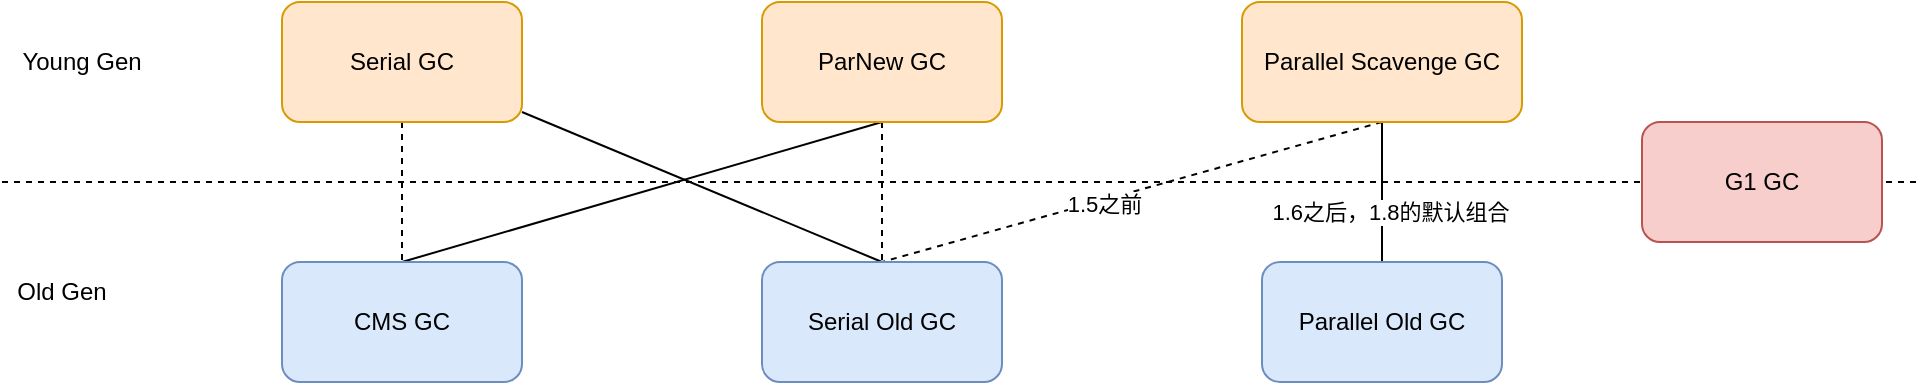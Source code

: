 <mxfile version="15.7.3" type="device"><diagram id="9kIvLpIYviYqyDvfIxqh" name="Page-1"><mxGraphModel dx="1106" dy="875" grid="1" gridSize="10" guides="1" tooltips="1" connect="1" arrows="1" fold="1" page="1" pageScale="1" pageWidth="850" pageHeight="1100" math="0" shadow="0"><root><mxCell id="0"/><mxCell id="1" parent="0"/><mxCell id="coRTNfkDY7lTdI-Pvgc--15" style="edgeStyle=none;rounded=0;orthogonalLoop=1;jettySize=auto;html=1;entryX=0.5;entryY=0;entryDx=0;entryDy=0;startArrow=none;startFill=0;endArrow=none;endFill=0;" edge="1" parent="1" source="coRTNfkDY7lTdI-Pvgc--1" target="coRTNfkDY7lTdI-Pvgc--8"><mxGeometry relative="1" as="geometry"/></mxCell><mxCell id="coRTNfkDY7lTdI-Pvgc--16" style="edgeStyle=none;rounded=0;orthogonalLoop=1;jettySize=auto;html=1;exitX=0.5;exitY=1;exitDx=0;exitDy=0;entryX=0.5;entryY=0;entryDx=0;entryDy=0;startArrow=none;startFill=0;endArrow=none;endFill=0;dashed=1;" edge="1" parent="1" source="coRTNfkDY7lTdI-Pvgc--1" target="coRTNfkDY7lTdI-Pvgc--7"><mxGeometry relative="1" as="geometry"/></mxCell><mxCell id="coRTNfkDY7lTdI-Pvgc--1" value="Serial GC" style="rounded=1;whiteSpace=wrap;html=1;fillColor=#ffe6cc;strokeColor=#d79b00;" vertex="1" parent="1"><mxGeometry x="150" y="230" width="120" height="60" as="geometry"/></mxCell><mxCell id="coRTNfkDY7lTdI-Pvgc--14" style="rounded=0;orthogonalLoop=1;jettySize=auto;html=1;exitX=0.5;exitY=1;exitDx=0;exitDy=0;entryX=0.5;entryY=0;entryDx=0;entryDy=0;startArrow=none;startFill=0;endArrow=none;endFill=0;" edge="1" parent="1" source="coRTNfkDY7lTdI-Pvgc--2" target="coRTNfkDY7lTdI-Pvgc--7"><mxGeometry relative="1" as="geometry"/></mxCell><mxCell id="coRTNfkDY7lTdI-Pvgc--17" style="edgeStyle=none;rounded=0;orthogonalLoop=1;jettySize=auto;html=1;exitX=0.5;exitY=1;exitDx=0;exitDy=0;entryX=0.5;entryY=0;entryDx=0;entryDy=0;dashed=1;startArrow=none;startFill=0;endArrow=none;endFill=0;" edge="1" parent="1" source="coRTNfkDY7lTdI-Pvgc--2" target="coRTNfkDY7lTdI-Pvgc--8"><mxGeometry relative="1" as="geometry"/></mxCell><mxCell id="coRTNfkDY7lTdI-Pvgc--2" value="ParNew GC" style="rounded=1;whiteSpace=wrap;html=1;fillColor=#ffe6cc;strokeColor=#d79b00;" vertex="1" parent="1"><mxGeometry x="390" y="230" width="120" height="60" as="geometry"/></mxCell><mxCell id="coRTNfkDY7lTdI-Pvgc--13" style="edgeStyle=orthogonalEdgeStyle;rounded=0;orthogonalLoop=1;jettySize=auto;html=1;endArrow=none;endFill=0;" edge="1" parent="1" source="coRTNfkDY7lTdI-Pvgc--3"><mxGeometry relative="1" as="geometry"><mxPoint x="700" y="360" as="targetPoint"/></mxGeometry></mxCell><mxCell id="coRTNfkDY7lTdI-Pvgc--20" value="1.6之后，1.8的默认组合" style="edgeLabel;html=1;align=center;verticalAlign=middle;resizable=0;points=[];" vertex="1" connectable="0" parent="coRTNfkDY7lTdI-Pvgc--13"><mxGeometry x="0.286" y="3" relative="1" as="geometry"><mxPoint as="offset"/></mxGeometry></mxCell><mxCell id="coRTNfkDY7lTdI-Pvgc--18" style="edgeStyle=none;rounded=0;orthogonalLoop=1;jettySize=auto;html=1;exitX=0.5;exitY=1;exitDx=0;exitDy=0;dashed=1;startArrow=none;startFill=0;endArrow=none;endFill=0;" edge="1" parent="1" source="coRTNfkDY7lTdI-Pvgc--3"><mxGeometry relative="1" as="geometry"><mxPoint x="450" y="360" as="targetPoint"/></mxGeometry></mxCell><mxCell id="coRTNfkDY7lTdI-Pvgc--19" value="1.5之前" style="edgeLabel;html=1;align=center;verticalAlign=middle;resizable=0;points=[];" vertex="1" connectable="0" parent="coRTNfkDY7lTdI-Pvgc--18"><mxGeometry x="0.116" y="2" relative="1" as="geometry"><mxPoint as="offset"/></mxGeometry></mxCell><mxCell id="coRTNfkDY7lTdI-Pvgc--3" value="Parallel Scavenge GC" style="rounded=1;whiteSpace=wrap;html=1;fillColor=#ffe6cc;strokeColor=#d79b00;" vertex="1" parent="1"><mxGeometry x="630" y="230" width="140" height="60" as="geometry"/></mxCell><mxCell id="coRTNfkDY7lTdI-Pvgc--4" value="Young Gen" style="text;html=1;strokeColor=none;fillColor=none;align=center;verticalAlign=middle;whiteSpace=wrap;rounded=0;" vertex="1" parent="1"><mxGeometry x="10" y="245" width="80" height="30" as="geometry"/></mxCell><mxCell id="coRTNfkDY7lTdI-Pvgc--5" value="" style="endArrow=none;dashed=1;html=1;rounded=0;" edge="1" parent="1"><mxGeometry width="50" height="50" relative="1" as="geometry"><mxPoint x="10" y="320" as="sourcePoint"/><mxPoint x="970" y="320" as="targetPoint"/></mxGeometry></mxCell><mxCell id="coRTNfkDY7lTdI-Pvgc--6" value="Old Gen" style="text;html=1;strokeColor=none;fillColor=none;align=center;verticalAlign=middle;whiteSpace=wrap;rounded=0;" vertex="1" parent="1"><mxGeometry x="10" y="360" width="60" height="30" as="geometry"/></mxCell><mxCell id="coRTNfkDY7lTdI-Pvgc--7" value="CMS GC" style="rounded=1;whiteSpace=wrap;html=1;fillColor=#dae8fc;strokeColor=#6c8ebf;" vertex="1" parent="1"><mxGeometry x="150" y="360" width="120" height="60" as="geometry"/></mxCell><mxCell id="coRTNfkDY7lTdI-Pvgc--8" value="Serial Old GC" style="rounded=1;whiteSpace=wrap;html=1;fillColor=#dae8fc;strokeColor=#6c8ebf;" vertex="1" parent="1"><mxGeometry x="390" y="360" width="120" height="60" as="geometry"/></mxCell><mxCell id="coRTNfkDY7lTdI-Pvgc--9" value="Parallel Old GC" style="rounded=1;whiteSpace=wrap;html=1;fillColor=#dae8fc;strokeColor=#6c8ebf;" vertex="1" parent="1"><mxGeometry x="640" y="360" width="120" height="60" as="geometry"/></mxCell><mxCell id="coRTNfkDY7lTdI-Pvgc--10" value="G1 GC" style="rounded=1;whiteSpace=wrap;html=1;fillColor=#f8cecc;strokeColor=#b85450;" vertex="1" parent="1"><mxGeometry x="830" y="290" width="120" height="60" as="geometry"/></mxCell></root></mxGraphModel></diagram></mxfile>